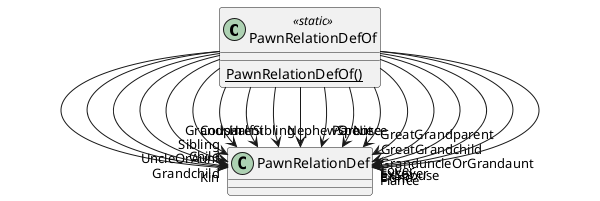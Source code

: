 @startuml
class PawnRelationDefOf <<static>> {
    {static} PawnRelationDefOf()
}
PawnRelationDefOf --> "Kin" PawnRelationDef
PawnRelationDefOf --> "UncleOrAunt" PawnRelationDef
PawnRelationDefOf --> "Child" PawnRelationDef
PawnRelationDefOf --> "Grandchild" PawnRelationDef
PawnRelationDefOf --> "Grandparent" PawnRelationDef
PawnRelationDefOf --> "Sibling" PawnRelationDef
PawnRelationDefOf --> "HalfSibling" PawnRelationDef
PawnRelationDefOf --> "Cousin" PawnRelationDef
PawnRelationDefOf --> "NephewOrNiece" PawnRelationDef
PawnRelationDefOf --> "Spouse" PawnRelationDef
PawnRelationDefOf --> "Parent" PawnRelationDef
PawnRelationDefOf --> "GreatGrandchild" PawnRelationDef
PawnRelationDefOf --> "GreatGrandparent" PawnRelationDef
PawnRelationDefOf --> "GranduncleOrGrandaunt" PawnRelationDef
PawnRelationDefOf --> "Lover" PawnRelationDef
PawnRelationDefOf --> "ExLover" PawnRelationDef
PawnRelationDefOf --> "ExSpouse" PawnRelationDef
PawnRelationDefOf --> "Fiance" PawnRelationDef
PawnRelationDefOf --> "Bond" PawnRelationDef
@enduml
